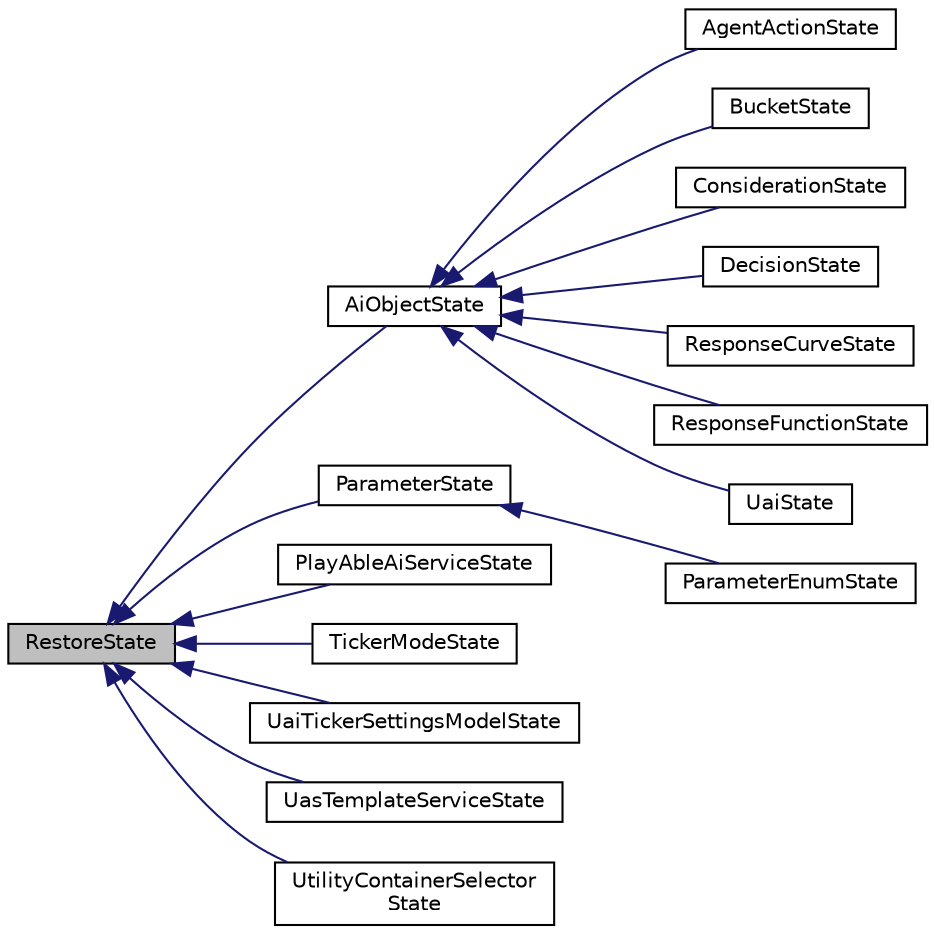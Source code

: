 digraph "RestoreState"
{
 // LATEX_PDF_SIZE
  edge [fontname="Helvetica",fontsize="10",labelfontname="Helvetica",labelfontsize="10"];
  node [fontname="Helvetica",fontsize="10",shape=record];
  rankdir="LR";
  Node1 [label="RestoreState",height=0.2,width=0.4,color="black", fillcolor="grey75", style="filled", fontcolor="black",tooltip=" "];
  Node1 -> Node2 [dir="back",color="midnightblue",fontsize="10",style="solid",fontname="Helvetica"];
  Node2 [label="AiObjectState",height=0.2,width=0.4,color="black", fillcolor="white", style="filled",URL="$class_ai_object_state.html",tooltip=" "];
  Node2 -> Node3 [dir="back",color="midnightblue",fontsize="10",style="solid",fontname="Helvetica"];
  Node3 [label="AgentActionState",height=0.2,width=0.4,color="black", fillcolor="white", style="filled",URL="$class_agent_action_state.html",tooltip=" "];
  Node2 -> Node4 [dir="back",color="midnightblue",fontsize="10",style="solid",fontname="Helvetica"];
  Node4 [label="BucketState",height=0.2,width=0.4,color="black", fillcolor="white", style="filled",URL="$class_bucket_state.html",tooltip=" "];
  Node2 -> Node5 [dir="back",color="midnightblue",fontsize="10",style="solid",fontname="Helvetica"];
  Node5 [label="ConsiderationState",height=0.2,width=0.4,color="black", fillcolor="white", style="filled",URL="$class_consideration_state.html",tooltip=" "];
  Node2 -> Node6 [dir="back",color="midnightblue",fontsize="10",style="solid",fontname="Helvetica"];
  Node6 [label="DecisionState",height=0.2,width=0.4,color="black", fillcolor="white", style="filled",URL="$class_decision_state.html",tooltip=" "];
  Node2 -> Node7 [dir="back",color="midnightblue",fontsize="10",style="solid",fontname="Helvetica"];
  Node7 [label="ResponseCurveState",height=0.2,width=0.4,color="black", fillcolor="white", style="filled",URL="$class_response_curve_state.html",tooltip=" "];
  Node2 -> Node8 [dir="back",color="midnightblue",fontsize="10",style="solid",fontname="Helvetica"];
  Node8 [label="ResponseFunctionState",height=0.2,width=0.4,color="black", fillcolor="white", style="filled",URL="$class_response_function_state.html",tooltip=" "];
  Node2 -> Node9 [dir="back",color="midnightblue",fontsize="10",style="solid",fontname="Helvetica"];
  Node9 [label="UaiState",height=0.2,width=0.4,color="black", fillcolor="white", style="filled",URL="$class_uai_state.html",tooltip=" "];
  Node1 -> Node10 [dir="back",color="midnightblue",fontsize="10",style="solid",fontname="Helvetica"];
  Node10 [label="ParameterState",height=0.2,width=0.4,color="black", fillcolor="white", style="filled",URL="$class_parameter_state.html",tooltip=" "];
  Node10 -> Node11 [dir="back",color="midnightblue",fontsize="10",style="solid",fontname="Helvetica"];
  Node11 [label="ParameterEnumState",height=0.2,width=0.4,color="black", fillcolor="white", style="filled",URL="$class_parameter_enum_state.html",tooltip=" "];
  Node1 -> Node12 [dir="back",color="midnightblue",fontsize="10",style="solid",fontname="Helvetica"];
  Node12 [label="PlayAbleAiServiceState",height=0.2,width=0.4,color="black", fillcolor="white", style="filled",URL="$class_play_able_ai_service_state.html",tooltip=" "];
  Node1 -> Node13 [dir="back",color="midnightblue",fontsize="10",style="solid",fontname="Helvetica"];
  Node13 [label="TickerModeState",height=0.2,width=0.4,color="black", fillcolor="white", style="filled",URL="$class_ticker_mode_state.html",tooltip=" "];
  Node1 -> Node14 [dir="back",color="midnightblue",fontsize="10",style="solid",fontname="Helvetica"];
  Node14 [label="UaiTickerSettingsModelState",height=0.2,width=0.4,color="black", fillcolor="white", style="filled",URL="$class_uai_ticker_settings_model_state.html",tooltip=" "];
  Node1 -> Node15 [dir="back",color="midnightblue",fontsize="10",style="solid",fontname="Helvetica"];
  Node15 [label="UasTemplateServiceState",height=0.2,width=0.4,color="black", fillcolor="white", style="filled",URL="$class_uas_template_service_state.html",tooltip=" "];
  Node1 -> Node16 [dir="back",color="midnightblue",fontsize="10",style="solid",fontname="Helvetica"];
  Node16 [label="UtilityContainerSelector\lState",height=0.2,width=0.4,color="black", fillcolor="white", style="filled",URL="$class_utility_container_selector_state.html",tooltip=" "];
}
